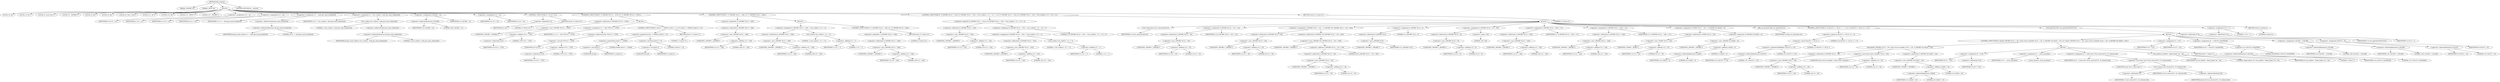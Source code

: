 digraph tftp_connect {  
"1000112" [label = "(METHOD,tftp_connect)" ]
"1000113" [label = "(PARAM,_DWORD *a1)" ]
"1000114" [label = "(PARAM,_BYTE *a2)" ]
"1000115" [label = "(BLOCK,,)" ]
"1000116" [label = "(LOCAL,v2: int)" ]
"1000117" [label = "(LOCAL,v3: int *)" ]
"1000118" [label = "(LOCAL,v4: const char *)" ]
"1000119" [label = "(LOCAL,v5: _DWORD *)" ]
"1000120" [label = "(LOCAL,v6: int)" ]
"1000121" [label = "(LOCAL,v8: int)" ]
"1000122" [label = "(LOCAL,v9: char [ 128 ])" ]
"1000123" [label = "(LOCAL,v11: int *)" ]
"1000124" [label = "(LOCAL,v12: int)" ]
"1000125" [label = "(LOCAL,v13: _BYTE *)" ]
"1000126" [label = "(LOCAL,v14: _DWORD *)" ]
"1000127" [label = "(<operator>.assignment,v14 = a1)" ]
"1000128" [label = "(IDENTIFIER,v14,v14 = a1)" ]
"1000129" [label = "(IDENTIFIER,a1,v14 = a1)" ]
"1000130" [label = "(<operator>.assignment,v13 = a2)" ]
"1000131" [label = "(IDENTIFIER,v13,v13 = a2)" ]
"1000132" [label = "(IDENTIFIER,a2,v13 = a2)" ]
"1000133" [label = "(<operator>.assignment,v11 = &elf_gnu_hash_bucket[30])" ]
"1000134" [label = "(IDENTIFIER,v11,v11 = &elf_gnu_hash_bucket[30])" ]
"1000135" [label = "(<operator>.addressOf,&elf_gnu_hash_bucket[30])" ]
"1000136" [label = "(<operator>.indirectIndexAccess,elf_gnu_hash_bucket[30])" ]
"1000137" [label = "(IDENTIFIER,elf_gnu_hash_bucket,v11 = &elf_gnu_hash_bucket[30])" ]
"1000138" [label = "(LITERAL,30,v11 = &elf_gnu_hash_bucket[30])" ]
"1000139" [label = "(<operator>.assignment,v2 = Curl_ccalloc(1, &elf_gnu_hash_indexes[2]))" ]
"1000140" [label = "(IDENTIFIER,v2,v2 = Curl_ccalloc(1, &elf_gnu_hash_indexes[2]))" ]
"1000141" [label = "(Curl_ccalloc,Curl_ccalloc(1, &elf_gnu_hash_indexes[2]))" ]
"1000142" [label = "(LITERAL,1,Curl_ccalloc(1, &elf_gnu_hash_indexes[2]))" ]
"1000143" [label = "(<operator>.addressOf,&elf_gnu_hash_indexes[2])" ]
"1000144" [label = "(<operator>.indirectIndexAccess,elf_gnu_hash_indexes[2])" ]
"1000145" [label = "(IDENTIFIER,elf_gnu_hash_indexes,Curl_ccalloc(1, &elf_gnu_hash_indexes[2]))" ]
"1000146" [label = "(LITERAL,2,Curl_ccalloc(1, &elf_gnu_hash_indexes[2]))" ]
"1000147" [label = "(<operator>.assignment,v14[188] = v2)" ]
"1000148" [label = "(<operator>.indirectIndexAccess,v14[188])" ]
"1000149" [label = "(IDENTIFIER,v14,v14[188] = v2)" ]
"1000150" [label = "(LITERAL,188,v14[188] = v2)" ]
"1000151" [label = "(IDENTIFIER,v2,v14[188] = v2)" ]
"1000152" [label = "(<operator>.assignment,v12 = v2)" ]
"1000153" [label = "(IDENTIFIER,v12,v12 = v2)" ]
"1000154" [label = "(IDENTIFIER,v2,v12 = v2)" ]
"1000155" [label = "(CONTROL_STRUCTURE,if ( !v2 ),if ( !v2 ))" ]
"1000156" [label = "(<operator>.logicalNot,!v2)" ]
"1000157" [label = "(IDENTIFIER,v2,!v2)" ]
"1000158" [label = "(RETURN,return 27;,return 27;)" ]
"1000159" [label = "(LITERAL,27,return 27;)" ]
"1000160" [label = "(CONTROL_STRUCTURE,if ( *(_DWORD *)(*v14 + 1576) ),if ( *(_DWORD *)(*v14 + 1576) ))" ]
"1000161" [label = "(<operator>.indirection,*(_DWORD *)(*v14 + 1576))" ]
"1000162" [label = "(<operator>.cast,(_DWORD *)(*v14 + 1576))" ]
"1000163" [label = "(UNKNOWN,_DWORD *,_DWORD *)" ]
"1000164" [label = "(<operator>.addition,*v14 + 1576)" ]
"1000165" [label = "(<operator>.indirection,*v14)" ]
"1000166" [label = "(IDENTIFIER,v14,*v14 + 1576)" ]
"1000167" [label = "(LITERAL,1576,*v14 + 1576)" ]
"1000168" [label = "(BLOCK,,)" ]
"1000169" [label = "(<operator>.assignment,v11 = *(int **)(*v14 + 1576))" ]
"1000170" [label = "(IDENTIFIER,v11,v11 = *(int **)(*v14 + 1576))" ]
"1000171" [label = "(<operator>.indirection,*(int **)(*v14 + 1576))" ]
"1000172" [label = "(<operator>.cast,(int **)(*v14 + 1576))" ]
"1000173" [label = "(UNKNOWN,int **,int **)" ]
"1000174" [label = "(<operator>.addition,*v14 + 1576)" ]
"1000175" [label = "(<operator>.indirection,*v14)" ]
"1000176" [label = "(IDENTIFIER,v14,*v14 + 1576)" ]
"1000177" [label = "(LITERAL,1576,*v14 + 1576)" ]
"1000178" [label = "(CONTROL_STRUCTURE,if ( (int)v11 > 65464 || (int)v11 < 8 ),if ( (int)v11 > 65464 || (int)v11 < 8 ))" ]
"1000179" [label = "(<operator>.logicalOr,(int)v11 > 65464 || (int)v11 < 8)" ]
"1000180" [label = "(<operator>.greaterThan,(int)v11 > 65464)" ]
"1000181" [label = "(<operator>.cast,(int)v11)" ]
"1000182" [label = "(UNKNOWN,int,int)" ]
"1000183" [label = "(IDENTIFIER,v11,(int)v11)" ]
"1000184" [label = "(LITERAL,65464,(int)v11 > 65464)" ]
"1000185" [label = "(<operator>.lessThan,(int)v11 < 8)" ]
"1000186" [label = "(<operator>.cast,(int)v11)" ]
"1000187" [label = "(UNKNOWN,int,int)" ]
"1000188" [label = "(IDENTIFIER,v11,(int)v11)" ]
"1000189" [label = "(LITERAL,8,(int)v11 < 8)" ]
"1000190" [label = "(RETURN,return 71;,return 71;)" ]
"1000191" [label = "(LITERAL,71,return 71;)" ]
"1000192" [label = "(CONTROL_STRUCTURE,if ( !*(_DWORD *)(v12 + 328) ),if ( !*(_DWORD *)(v12 + 328) ))" ]
"1000193" [label = "(<operator>.logicalNot,!*(_DWORD *)(v12 + 328))" ]
"1000194" [label = "(<operator>.indirection,*(_DWORD *)(v12 + 328))" ]
"1000195" [label = "(<operator>.cast,(_DWORD *)(v12 + 328))" ]
"1000196" [label = "(UNKNOWN,_DWORD *,_DWORD *)" ]
"1000197" [label = "(<operator>.addition,v12 + 328)" ]
"1000198" [label = "(IDENTIFIER,v12,v12 + 328)" ]
"1000199" [label = "(LITERAL,328,v12 + 328)" ]
"1000200" [label = "(BLOCK,,)" ]
"1000201" [label = "(<operator>.assignment,*(_DWORD *)(v12 + 328) = Curl_ccalloc(1, v11 + 1))" ]
"1000202" [label = "(<operator>.indirection,*(_DWORD *)(v12 + 328))" ]
"1000203" [label = "(<operator>.cast,(_DWORD *)(v12 + 328))" ]
"1000204" [label = "(UNKNOWN,_DWORD *,_DWORD *)" ]
"1000205" [label = "(<operator>.addition,v12 + 328)" ]
"1000206" [label = "(IDENTIFIER,v12,v12 + 328)" ]
"1000207" [label = "(LITERAL,328,v12 + 328)" ]
"1000208" [label = "(Curl_ccalloc,Curl_ccalloc(1, v11 + 1))" ]
"1000209" [label = "(LITERAL,1,Curl_ccalloc(1, v11 + 1))" ]
"1000210" [label = "(<operator>.addition,v11 + 1)" ]
"1000211" [label = "(IDENTIFIER,v11,v11 + 1)" ]
"1000212" [label = "(LITERAL,1,v11 + 1)" ]
"1000213" [label = "(CONTROL_STRUCTURE,if ( !*(_DWORD *)(v12 + 328) ),if ( !*(_DWORD *)(v12 + 328) ))" ]
"1000214" [label = "(<operator>.logicalNot,!*(_DWORD *)(v12 + 328))" ]
"1000215" [label = "(<operator>.indirection,*(_DWORD *)(v12 + 328))" ]
"1000216" [label = "(<operator>.cast,(_DWORD *)(v12 + 328))" ]
"1000217" [label = "(UNKNOWN,_DWORD *,_DWORD *)" ]
"1000218" [label = "(<operator>.addition,v12 + 328)" ]
"1000219" [label = "(IDENTIFIER,v12,v12 + 328)" ]
"1000220" [label = "(LITERAL,328,v12 + 328)" ]
"1000221" [label = "(RETURN,return 27;,return 27;)" ]
"1000222" [label = "(LITERAL,27,return 27;)" ]
"1000223" [label = "(CONTROL_STRUCTURE,if ( *(_DWORD *)(v12 + 332) || (*(_DWORD *)(v12 + 332) = Curl_ccalloc(1, v11 + 1)) != 0 ),if ( *(_DWORD *)(v12 + 332) || (*(_DWORD *)(v12 + 332) = Curl_ccalloc(1, v11 + 1)) != 0 ))" ]
"1000224" [label = "(<operator>.logicalOr,*(_DWORD *)(v12 + 332) || (*(_DWORD *)(v12 + 332) = Curl_ccalloc(1, v11 + 1)) != 0)" ]
"1000225" [label = "(<operator>.indirection,*(_DWORD *)(v12 + 332))" ]
"1000226" [label = "(<operator>.cast,(_DWORD *)(v12 + 332))" ]
"1000227" [label = "(UNKNOWN,_DWORD *,_DWORD *)" ]
"1000228" [label = "(<operator>.addition,v12 + 332)" ]
"1000229" [label = "(IDENTIFIER,v12,v12 + 332)" ]
"1000230" [label = "(LITERAL,332,v12 + 332)" ]
"1000231" [label = "(<operator>.notEquals,(*(_DWORD *)(v12 + 332) = Curl_ccalloc(1, v11 + 1)) != 0)" ]
"1000232" [label = "(<operator>.assignment,*(_DWORD *)(v12 + 332) = Curl_ccalloc(1, v11 + 1))" ]
"1000233" [label = "(<operator>.indirection,*(_DWORD *)(v12 + 332))" ]
"1000234" [label = "(<operator>.cast,(_DWORD *)(v12 + 332))" ]
"1000235" [label = "(UNKNOWN,_DWORD *,_DWORD *)" ]
"1000236" [label = "(<operator>.addition,v12 + 332)" ]
"1000237" [label = "(IDENTIFIER,v12,v12 + 332)" ]
"1000238" [label = "(LITERAL,332,v12 + 332)" ]
"1000239" [label = "(Curl_ccalloc,Curl_ccalloc(1, v11 + 1))" ]
"1000240" [label = "(LITERAL,1,Curl_ccalloc(1, v11 + 1))" ]
"1000241" [label = "(<operator>.addition,v11 + 1)" ]
"1000242" [label = "(IDENTIFIER,v11,v11 + 1)" ]
"1000243" [label = "(LITERAL,1,v11 + 1)" ]
"1000244" [label = "(LITERAL,0,(*(_DWORD *)(v12 + 332) = Curl_ccalloc(1, v11 + 1)) != 0)" ]
"1000245" [label = "(BLOCK,,)" ]
"1000246" [label = "(Curl_conncontrol,Curl_conncontrol(v14))" ]
"1000247" [label = "(IDENTIFIER,v14,Curl_conncontrol(v14))" ]
"1000248" [label = "(<operator>.assignment,*(_DWORD *)(v12 + 16) = v14)" ]
"1000249" [label = "(<operator>.indirection,*(_DWORD *)(v12 + 16))" ]
"1000250" [label = "(<operator>.cast,(_DWORD *)(v12 + 16))" ]
"1000251" [label = "(UNKNOWN,_DWORD *,_DWORD *)" ]
"1000252" [label = "(<operator>.addition,v12 + 16)" ]
"1000253" [label = "(IDENTIFIER,v12,v12 + 16)" ]
"1000254" [label = "(LITERAL,16,v12 + 16)" ]
"1000255" [label = "(IDENTIFIER,v14,*(_DWORD *)(v12 + 16) = v14)" ]
"1000256" [label = "(<operator>.assignment,*(_DWORD *)(v12 + 20) = *(_DWORD *)(*(_DWORD *)(v12 + 16) + 420))" ]
"1000257" [label = "(<operator>.indirection,*(_DWORD *)(v12 + 20))" ]
"1000258" [label = "(<operator>.cast,(_DWORD *)(v12 + 20))" ]
"1000259" [label = "(UNKNOWN,_DWORD *,_DWORD *)" ]
"1000260" [label = "(<operator>.addition,v12 + 20)" ]
"1000261" [label = "(IDENTIFIER,v12,v12 + 20)" ]
"1000262" [label = "(LITERAL,20,v12 + 20)" ]
"1000263" [label = "(<operator>.indirection,*(_DWORD *)(*(_DWORD *)(v12 + 16) + 420))" ]
"1000264" [label = "(<operator>.cast,(_DWORD *)(*(_DWORD *)(v12 + 16) + 420))" ]
"1000265" [label = "(UNKNOWN,_DWORD *,_DWORD *)" ]
"1000266" [label = "(<operator>.addition,*(_DWORD *)(v12 + 16) + 420)" ]
"1000267" [label = "(<operator>.indirection,*(_DWORD *)(v12 + 16))" ]
"1000268" [label = "(<operator>.cast,(_DWORD *)(v12 + 16))" ]
"1000269" [label = "(UNKNOWN,_DWORD *,_DWORD *)" ]
"1000270" [label = "(<operator>.addition,v12 + 16)" ]
"1000271" [label = "(IDENTIFIER,v12,v12 + 16)" ]
"1000272" [label = "(LITERAL,16,v12 + 16)" ]
"1000273" [label = "(LITERAL,420,*(_DWORD *)(v12 + 16) + 420)" ]
"1000274" [label = "(<operator>.assignment,*(_DWORD *)v12 = 0)" ]
"1000275" [label = "(<operator>.indirection,*(_DWORD *)v12)" ]
"1000276" [label = "(<operator>.cast,(_DWORD *)v12)" ]
"1000277" [label = "(UNKNOWN,_DWORD *,_DWORD *)" ]
"1000278" [label = "(IDENTIFIER,v12,(_DWORD *)v12)" ]
"1000279" [label = "(LITERAL,0,*(_DWORD *)v12 = 0)" ]
"1000280" [label = "(<operator>.assignment,*(_DWORD *)(v12 + 8) = -100)" ]
"1000281" [label = "(<operator>.indirection,*(_DWORD *)(v12 + 8))" ]
"1000282" [label = "(<operator>.cast,(_DWORD *)(v12 + 8))" ]
"1000283" [label = "(UNKNOWN,_DWORD *,_DWORD *)" ]
"1000284" [label = "(<operator>.addition,v12 + 8)" ]
"1000285" [label = "(IDENTIFIER,v12,v12 + 8)" ]
"1000286" [label = "(LITERAL,8,v12 + 8)" ]
"1000287" [label = "(<operator>.minus,-100)" ]
"1000288" [label = "(LITERAL,100,-100)" ]
"1000289" [label = "(<operator>.assignment,*(_DWORD *)(v12 + 320) = v11)" ]
"1000290" [label = "(<operator>.indirection,*(_DWORD *)(v12 + 320))" ]
"1000291" [label = "(<operator>.cast,(_DWORD *)(v12 + 320))" ]
"1000292" [label = "(UNKNOWN,_DWORD *,_DWORD *)" ]
"1000293" [label = "(<operator>.addition,v12 + 320)" ]
"1000294" [label = "(IDENTIFIER,v12,v12 + 320)" ]
"1000295" [label = "(LITERAL,320,v12 + 320)" ]
"1000296" [label = "(IDENTIFIER,v11,*(_DWORD *)(v12 + 320) = v11)" ]
"1000297" [label = "(<operator>.assignment,*(_DWORD *)(v12 + 324) = v11)" ]
"1000298" [label = "(<operator>.indirection,*(_DWORD *)(v12 + 324))" ]
"1000299" [label = "(<operator>.cast,(_DWORD *)(v12 + 324))" ]
"1000300" [label = "(UNKNOWN,_DWORD *,_DWORD *)" ]
"1000301" [label = "(<operator>.addition,v12 + 324)" ]
"1000302" [label = "(IDENTIFIER,v12,v12 + 324)" ]
"1000303" [label = "(LITERAL,324,v12 + 324)" ]
"1000304" [label = "(IDENTIFIER,v11,*(_DWORD *)(v12 + 324) = v11)" ]
"1000305" [label = "(<operator>.assignment,*(_WORD *)(v12 + 52) = *(_DWORD *)(v14[20] + 4))" ]
"1000306" [label = "(<operator>.indirection,*(_WORD *)(v12 + 52))" ]
"1000307" [label = "(<operator>.cast,(_WORD *)(v12 + 52))" ]
"1000308" [label = "(UNKNOWN,_WORD *,_WORD *)" ]
"1000309" [label = "(<operator>.addition,v12 + 52)" ]
"1000310" [label = "(IDENTIFIER,v12,v12 + 52)" ]
"1000311" [label = "(LITERAL,52,v12 + 52)" ]
"1000312" [label = "(<operator>.indirection,*(_DWORD *)(v14[20] + 4))" ]
"1000313" [label = "(<operator>.cast,(_DWORD *)(v14[20] + 4))" ]
"1000314" [label = "(UNKNOWN,_DWORD *,_DWORD *)" ]
"1000315" [label = "(<operator>.addition,v14[20] + 4)" ]
"1000316" [label = "(<operator>.indirectIndexAccess,v14[20])" ]
"1000317" [label = "(IDENTIFIER,v14,v14[20] + 4)" ]
"1000318" [label = "(LITERAL,20,v14[20] + 4)" ]
"1000319" [label = "(LITERAL,4,v14[20] + 4)" ]
"1000320" [label = "(tftp_set_timeouts,tftp_set_timeouts(v12))" ]
"1000321" [label = "(IDENTIFIER,v12,tftp_set_timeouts(v12))" ]
"1000322" [label = "(CONTROL_STRUCTURE,if ( ((v14[147] >> 25) & 1) == 0 ),if ( ((v14[147] >> 25) & 1) == 0 ))" ]
"1000323" [label = "(<operator>.equals,((v14[147] >> 25) & 1) == 0)" ]
"1000324" [label = "(<operator>.and,(v14[147] >> 25) & 1)" ]
"1000325" [label = "(<operator>.arithmeticShiftRight,v14[147] >> 25)" ]
"1000326" [label = "(<operator>.indirectIndexAccess,v14[147])" ]
"1000327" [label = "(IDENTIFIER,v14,v14[147] >> 25)" ]
"1000328" [label = "(LITERAL,147,v14[147] >> 25)" ]
"1000329" [label = "(LITERAL,25,v14[147] >> 25)" ]
"1000330" [label = "(LITERAL,1,(v14[147] >> 25) & 1)" ]
"1000331" [label = "(LITERAL,0,((v14[147] >> 25) & 1) == 0)" ]
"1000332" [label = "(BLOCK,,)" ]
"1000333" [label = "(CONTROL_STRUCTURE,if ( bind(*(_DWORD *)(v12 + 20), (const struct sockaddr *)(v12 + 52), *(_DWORD *)(v14[20] + 16)) ),if ( bind(*(_DWORD *)(v12 + 20), (const struct sockaddr *)(v12 + 52), *(_DWORD *)(v14[20] + 16)) ))" ]
"1000334" [label = "(bind,bind(*(_DWORD *)(v12 + 20), (const struct sockaddr *)(v12 + 52), *(_DWORD *)(v14[20] + 16)))" ]
"1000335" [label = "(<operator>.indirection,*(_DWORD *)(v12 + 20))" ]
"1000336" [label = "(<operator>.cast,(_DWORD *)(v12 + 20))" ]
"1000337" [label = "(UNKNOWN,_DWORD *,_DWORD *)" ]
"1000338" [label = "(<operator>.addition,v12 + 20)" ]
"1000339" [label = "(IDENTIFIER,v12,v12 + 20)" ]
"1000340" [label = "(LITERAL,20,v12 + 20)" ]
"1000341" [label = "(<operator>.cast,(const struct sockaddr *)(v12 + 52))" ]
"1000342" [label = "(UNKNOWN,const struct sockaddr *,const struct sockaddr *)" ]
"1000343" [label = "(<operator>.addition,v12 + 52)" ]
"1000344" [label = "(IDENTIFIER,v12,v12 + 52)" ]
"1000345" [label = "(LITERAL,52,v12 + 52)" ]
"1000346" [label = "(<operator>.indirection,*(_DWORD *)(v14[20] + 16))" ]
"1000347" [label = "(<operator>.cast,(_DWORD *)(v14[20] + 16))" ]
"1000348" [label = "(UNKNOWN,_DWORD *,_DWORD *)" ]
"1000349" [label = "(<operator>.addition,v14[20] + 16)" ]
"1000350" [label = "(<operator>.indirectIndexAccess,v14[20])" ]
"1000351" [label = "(IDENTIFIER,v14,v14[20] + 16)" ]
"1000352" [label = "(LITERAL,20,v14[20] + 16)" ]
"1000353" [label = "(LITERAL,16,v14[20] + 16)" ]
"1000354" [label = "(BLOCK,,)" ]
"1000355" [label = "(<operator>.assignment,v8 = *v14)" ]
"1000356" [label = "(IDENTIFIER,v8,v8 = *v14)" ]
"1000357" [label = "(<operator>.indirection,*v14)" ]
"1000358" [label = "(IDENTIFIER,v14,v8 = *v14)" ]
"1000359" [label = "(<operator>.assignment,v3 = _errno_location())" ]
"1000360" [label = "(IDENTIFIER,v3,v3 = _errno_location())" ]
"1000361" [label = "(_errno_location,_errno_location())" ]
"1000362" [label = "(<operator>.assignment,v4 = (const char *)Curl_strerror(*v3, v9, &dword_80))" ]
"1000363" [label = "(IDENTIFIER,v4,v4 = (const char *)Curl_strerror(*v3, v9, &dword_80))" ]
"1000364" [label = "(<operator>.cast,(const char *)Curl_strerror(*v3, v9, &dword_80))" ]
"1000365" [label = "(UNKNOWN,const char *,const char *)" ]
"1000366" [label = "(Curl_strerror,Curl_strerror(*v3, v9, &dword_80))" ]
"1000367" [label = "(<operator>.indirection,*v3)" ]
"1000368" [label = "(IDENTIFIER,v3,Curl_strerror(*v3, v9, &dword_80))" ]
"1000369" [label = "(IDENTIFIER,v9,Curl_strerror(*v3, v9, &dword_80))" ]
"1000370" [label = "(<operator>.addressOf,&dword_80)" ]
"1000371" [label = "(IDENTIFIER,dword_80,Curl_strerror(*v3, v9, &dword_80))" ]
"1000372" [label = "(Curl_failf,Curl_failf(v8, \"bind() failed; %s\", v4))" ]
"1000373" [label = "(IDENTIFIER,v8,Curl_failf(v8, \"bind() failed; %s\", v4))" ]
"1000374" [label = "(LITERAL,\"bind() failed; %s\",Curl_failf(v8, \"bind() failed; %s\", v4))" ]
"1000375" [label = "(IDENTIFIER,v4,Curl_failf(v8, \"bind() failed; %s\", v4))" ]
"1000376" [label = "(RETURN,return 7;,return 7;)" ]
"1000377" [label = "(LITERAL,7,return 7;)" ]
"1000378" [label = "(<operator>.assignment,v5 = v14)" ]
"1000379" [label = "(IDENTIFIER,v5,v5 = v14)" ]
"1000380" [label = "(IDENTIFIER,v14,v5 = v14)" ]
"1000381" [label = "(<operator>.assignment,v6 = v14[147] | 0x2000000)" ]
"1000382" [label = "(IDENTIFIER,v6,v6 = v14[147] | 0x2000000)" ]
"1000383" [label = "(<operator>.or,v14[147] | 0x2000000)" ]
"1000384" [label = "(<operator>.indirectIndexAccess,v14[147])" ]
"1000385" [label = "(IDENTIFIER,v14,v14[147] | 0x2000000)" ]
"1000386" [label = "(LITERAL,147,v14[147] | 0x2000000)" ]
"1000387" [label = "(LITERAL,0x2000000,v14[147] | 0x2000000)" ]
"1000388" [label = "(<operator>.assignment,v14[148] = v14[148])" ]
"1000389" [label = "(<operator>.indirectIndexAccess,v14[148])" ]
"1000390" [label = "(IDENTIFIER,v14,v14[148] = v14[148])" ]
"1000391" [label = "(LITERAL,148,v14[148] = v14[148])" ]
"1000392" [label = "(<operator>.indirectIndexAccess,v14[148])" ]
"1000393" [label = "(IDENTIFIER,v14,v14[148] = v14[148])" ]
"1000394" [label = "(LITERAL,148,v14[148] = v14[148])" ]
"1000395" [label = "(<operator>.assignment,v5[147] = v6)" ]
"1000396" [label = "(<operator>.indirectIndexAccess,v5[147])" ]
"1000397" [label = "(IDENTIFIER,v5,v5[147] = v6)" ]
"1000398" [label = "(LITERAL,147,v5[147] = v6)" ]
"1000399" [label = "(IDENTIFIER,v6,v5[147] = v6)" ]
"1000400" [label = "(Curl_pgrsStartNow,Curl_pgrsStartNow(*v14))" ]
"1000401" [label = "(<operator>.indirection,*v14)" ]
"1000402" [label = "(IDENTIFIER,v14,Curl_pgrsStartNow(*v14))" ]
"1000403" [label = "(<operator>.assignment,*v13 = 1)" ]
"1000404" [label = "(<operator>.indirection,*v13)" ]
"1000405" [label = "(IDENTIFIER,v13,*v13 = 1)" ]
"1000406" [label = "(LITERAL,1,*v13 = 1)" ]
"1000407" [label = "(RETURN,return 0;,return 0;)" ]
"1000408" [label = "(LITERAL,0,return 0;)" ]
"1000409" [label = "(RETURN,return 27;,return 27;)" ]
"1000410" [label = "(LITERAL,27,return 27;)" ]
"1000411" [label = "(METHOD_RETURN,int __fastcall)" ]
  "1000112" -> "1000113" 
  "1000112" -> "1000114" 
  "1000112" -> "1000115" 
  "1000112" -> "1000411" 
  "1000115" -> "1000116" 
  "1000115" -> "1000117" 
  "1000115" -> "1000118" 
  "1000115" -> "1000119" 
  "1000115" -> "1000120" 
  "1000115" -> "1000121" 
  "1000115" -> "1000122" 
  "1000115" -> "1000123" 
  "1000115" -> "1000124" 
  "1000115" -> "1000125" 
  "1000115" -> "1000126" 
  "1000115" -> "1000127" 
  "1000115" -> "1000130" 
  "1000115" -> "1000133" 
  "1000115" -> "1000139" 
  "1000115" -> "1000147" 
  "1000115" -> "1000152" 
  "1000115" -> "1000155" 
  "1000115" -> "1000160" 
  "1000115" -> "1000192" 
  "1000115" -> "1000223" 
  "1000115" -> "1000409" 
  "1000127" -> "1000128" 
  "1000127" -> "1000129" 
  "1000130" -> "1000131" 
  "1000130" -> "1000132" 
  "1000133" -> "1000134" 
  "1000133" -> "1000135" 
  "1000135" -> "1000136" 
  "1000136" -> "1000137" 
  "1000136" -> "1000138" 
  "1000139" -> "1000140" 
  "1000139" -> "1000141" 
  "1000141" -> "1000142" 
  "1000141" -> "1000143" 
  "1000143" -> "1000144" 
  "1000144" -> "1000145" 
  "1000144" -> "1000146" 
  "1000147" -> "1000148" 
  "1000147" -> "1000151" 
  "1000148" -> "1000149" 
  "1000148" -> "1000150" 
  "1000152" -> "1000153" 
  "1000152" -> "1000154" 
  "1000155" -> "1000156" 
  "1000155" -> "1000158" 
  "1000156" -> "1000157" 
  "1000158" -> "1000159" 
  "1000160" -> "1000161" 
  "1000160" -> "1000168" 
  "1000161" -> "1000162" 
  "1000162" -> "1000163" 
  "1000162" -> "1000164" 
  "1000164" -> "1000165" 
  "1000164" -> "1000167" 
  "1000165" -> "1000166" 
  "1000168" -> "1000169" 
  "1000168" -> "1000178" 
  "1000169" -> "1000170" 
  "1000169" -> "1000171" 
  "1000171" -> "1000172" 
  "1000172" -> "1000173" 
  "1000172" -> "1000174" 
  "1000174" -> "1000175" 
  "1000174" -> "1000177" 
  "1000175" -> "1000176" 
  "1000178" -> "1000179" 
  "1000178" -> "1000190" 
  "1000179" -> "1000180" 
  "1000179" -> "1000185" 
  "1000180" -> "1000181" 
  "1000180" -> "1000184" 
  "1000181" -> "1000182" 
  "1000181" -> "1000183" 
  "1000185" -> "1000186" 
  "1000185" -> "1000189" 
  "1000186" -> "1000187" 
  "1000186" -> "1000188" 
  "1000190" -> "1000191" 
  "1000192" -> "1000193" 
  "1000192" -> "1000200" 
  "1000193" -> "1000194" 
  "1000194" -> "1000195" 
  "1000195" -> "1000196" 
  "1000195" -> "1000197" 
  "1000197" -> "1000198" 
  "1000197" -> "1000199" 
  "1000200" -> "1000201" 
  "1000200" -> "1000213" 
  "1000201" -> "1000202" 
  "1000201" -> "1000208" 
  "1000202" -> "1000203" 
  "1000203" -> "1000204" 
  "1000203" -> "1000205" 
  "1000205" -> "1000206" 
  "1000205" -> "1000207" 
  "1000208" -> "1000209" 
  "1000208" -> "1000210" 
  "1000210" -> "1000211" 
  "1000210" -> "1000212" 
  "1000213" -> "1000214" 
  "1000213" -> "1000221" 
  "1000214" -> "1000215" 
  "1000215" -> "1000216" 
  "1000216" -> "1000217" 
  "1000216" -> "1000218" 
  "1000218" -> "1000219" 
  "1000218" -> "1000220" 
  "1000221" -> "1000222" 
  "1000223" -> "1000224" 
  "1000223" -> "1000245" 
  "1000224" -> "1000225" 
  "1000224" -> "1000231" 
  "1000225" -> "1000226" 
  "1000226" -> "1000227" 
  "1000226" -> "1000228" 
  "1000228" -> "1000229" 
  "1000228" -> "1000230" 
  "1000231" -> "1000232" 
  "1000231" -> "1000244" 
  "1000232" -> "1000233" 
  "1000232" -> "1000239" 
  "1000233" -> "1000234" 
  "1000234" -> "1000235" 
  "1000234" -> "1000236" 
  "1000236" -> "1000237" 
  "1000236" -> "1000238" 
  "1000239" -> "1000240" 
  "1000239" -> "1000241" 
  "1000241" -> "1000242" 
  "1000241" -> "1000243" 
  "1000245" -> "1000246" 
  "1000245" -> "1000248" 
  "1000245" -> "1000256" 
  "1000245" -> "1000274" 
  "1000245" -> "1000280" 
  "1000245" -> "1000289" 
  "1000245" -> "1000297" 
  "1000245" -> "1000305" 
  "1000245" -> "1000320" 
  "1000245" -> "1000322" 
  "1000245" -> "1000400" 
  "1000245" -> "1000403" 
  "1000245" -> "1000407" 
  "1000246" -> "1000247" 
  "1000248" -> "1000249" 
  "1000248" -> "1000255" 
  "1000249" -> "1000250" 
  "1000250" -> "1000251" 
  "1000250" -> "1000252" 
  "1000252" -> "1000253" 
  "1000252" -> "1000254" 
  "1000256" -> "1000257" 
  "1000256" -> "1000263" 
  "1000257" -> "1000258" 
  "1000258" -> "1000259" 
  "1000258" -> "1000260" 
  "1000260" -> "1000261" 
  "1000260" -> "1000262" 
  "1000263" -> "1000264" 
  "1000264" -> "1000265" 
  "1000264" -> "1000266" 
  "1000266" -> "1000267" 
  "1000266" -> "1000273" 
  "1000267" -> "1000268" 
  "1000268" -> "1000269" 
  "1000268" -> "1000270" 
  "1000270" -> "1000271" 
  "1000270" -> "1000272" 
  "1000274" -> "1000275" 
  "1000274" -> "1000279" 
  "1000275" -> "1000276" 
  "1000276" -> "1000277" 
  "1000276" -> "1000278" 
  "1000280" -> "1000281" 
  "1000280" -> "1000287" 
  "1000281" -> "1000282" 
  "1000282" -> "1000283" 
  "1000282" -> "1000284" 
  "1000284" -> "1000285" 
  "1000284" -> "1000286" 
  "1000287" -> "1000288" 
  "1000289" -> "1000290" 
  "1000289" -> "1000296" 
  "1000290" -> "1000291" 
  "1000291" -> "1000292" 
  "1000291" -> "1000293" 
  "1000293" -> "1000294" 
  "1000293" -> "1000295" 
  "1000297" -> "1000298" 
  "1000297" -> "1000304" 
  "1000298" -> "1000299" 
  "1000299" -> "1000300" 
  "1000299" -> "1000301" 
  "1000301" -> "1000302" 
  "1000301" -> "1000303" 
  "1000305" -> "1000306" 
  "1000305" -> "1000312" 
  "1000306" -> "1000307" 
  "1000307" -> "1000308" 
  "1000307" -> "1000309" 
  "1000309" -> "1000310" 
  "1000309" -> "1000311" 
  "1000312" -> "1000313" 
  "1000313" -> "1000314" 
  "1000313" -> "1000315" 
  "1000315" -> "1000316" 
  "1000315" -> "1000319" 
  "1000316" -> "1000317" 
  "1000316" -> "1000318" 
  "1000320" -> "1000321" 
  "1000322" -> "1000323" 
  "1000322" -> "1000332" 
  "1000323" -> "1000324" 
  "1000323" -> "1000331" 
  "1000324" -> "1000325" 
  "1000324" -> "1000330" 
  "1000325" -> "1000326" 
  "1000325" -> "1000329" 
  "1000326" -> "1000327" 
  "1000326" -> "1000328" 
  "1000332" -> "1000333" 
  "1000332" -> "1000378" 
  "1000332" -> "1000381" 
  "1000332" -> "1000388" 
  "1000332" -> "1000395" 
  "1000333" -> "1000334" 
  "1000333" -> "1000354" 
  "1000334" -> "1000335" 
  "1000334" -> "1000341" 
  "1000334" -> "1000346" 
  "1000335" -> "1000336" 
  "1000336" -> "1000337" 
  "1000336" -> "1000338" 
  "1000338" -> "1000339" 
  "1000338" -> "1000340" 
  "1000341" -> "1000342" 
  "1000341" -> "1000343" 
  "1000343" -> "1000344" 
  "1000343" -> "1000345" 
  "1000346" -> "1000347" 
  "1000347" -> "1000348" 
  "1000347" -> "1000349" 
  "1000349" -> "1000350" 
  "1000349" -> "1000353" 
  "1000350" -> "1000351" 
  "1000350" -> "1000352" 
  "1000354" -> "1000355" 
  "1000354" -> "1000359" 
  "1000354" -> "1000362" 
  "1000354" -> "1000372" 
  "1000354" -> "1000376" 
  "1000355" -> "1000356" 
  "1000355" -> "1000357" 
  "1000357" -> "1000358" 
  "1000359" -> "1000360" 
  "1000359" -> "1000361" 
  "1000362" -> "1000363" 
  "1000362" -> "1000364" 
  "1000364" -> "1000365" 
  "1000364" -> "1000366" 
  "1000366" -> "1000367" 
  "1000366" -> "1000369" 
  "1000366" -> "1000370" 
  "1000367" -> "1000368" 
  "1000370" -> "1000371" 
  "1000372" -> "1000373" 
  "1000372" -> "1000374" 
  "1000372" -> "1000375" 
  "1000376" -> "1000377" 
  "1000378" -> "1000379" 
  "1000378" -> "1000380" 
  "1000381" -> "1000382" 
  "1000381" -> "1000383" 
  "1000383" -> "1000384" 
  "1000383" -> "1000387" 
  "1000384" -> "1000385" 
  "1000384" -> "1000386" 
  "1000388" -> "1000389" 
  "1000388" -> "1000392" 
  "1000389" -> "1000390" 
  "1000389" -> "1000391" 
  "1000392" -> "1000393" 
  "1000392" -> "1000394" 
  "1000395" -> "1000396" 
  "1000395" -> "1000399" 
  "1000396" -> "1000397" 
  "1000396" -> "1000398" 
  "1000400" -> "1000401" 
  "1000401" -> "1000402" 
  "1000403" -> "1000404" 
  "1000403" -> "1000406" 
  "1000404" -> "1000405" 
  "1000407" -> "1000408" 
  "1000409" -> "1000410" 
}
